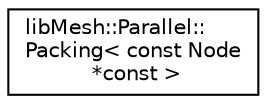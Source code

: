 digraph "类继承关系图"
{
 // INTERACTIVE_SVG=YES
  edge [fontname="Helvetica",fontsize="10",labelfontname="Helvetica",labelfontsize="10"];
  node [fontname="Helvetica",fontsize="10",shape=record];
  rankdir="LR";
  Node1 [label="libMesh::Parallel::\lPacking\< const Node\l *const  \>",height=0.2,width=0.4,color="black", fillcolor="white", style="filled",URL="$classlibMesh_1_1Parallel_1_1Packing_3_01const_01Node_01_5const_01_01_4.html"];
}
